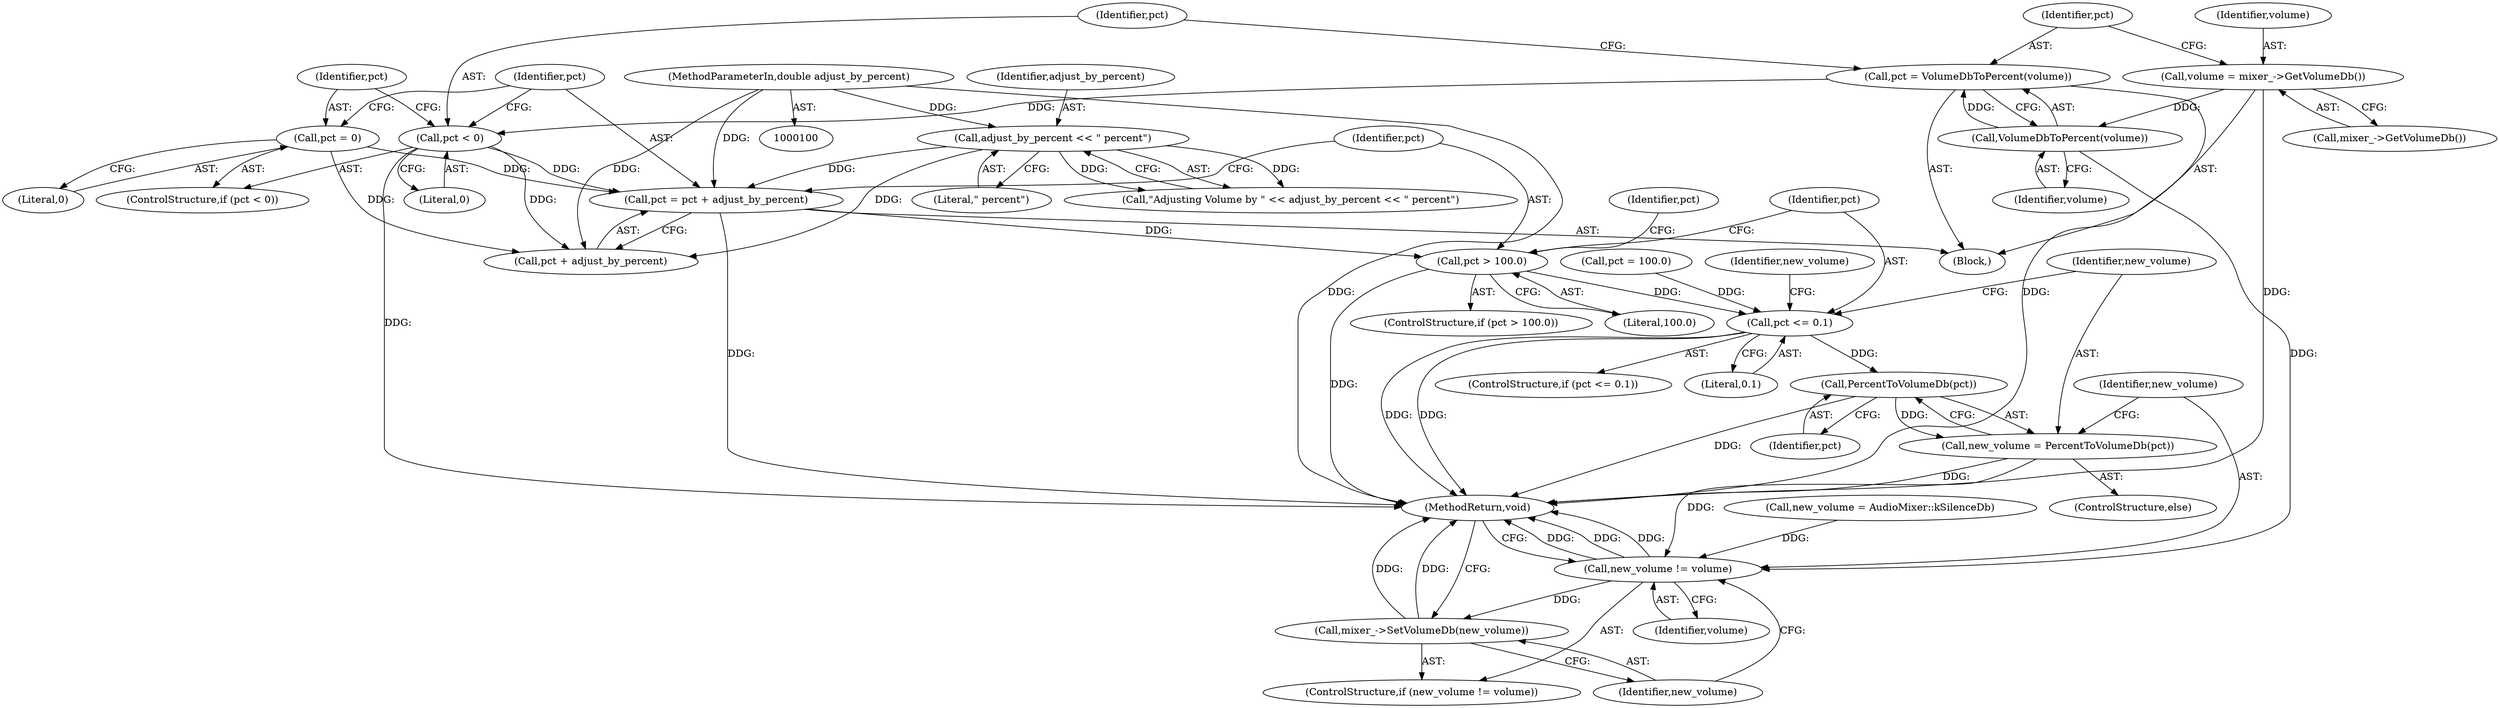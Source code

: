 digraph "0_Chrome_51dfe5e3b332bcea02fb4d4c7493ae841106dd9b@integer" {
"1000131" [label="(Call,pct = pct + adjust_by_percent)"];
"1000125" [label="(Call,pct < 0)"];
"1000120" [label="(Call,pct = VolumeDbToPercent(volume))"];
"1000122" [label="(Call,VolumeDbToPercent(volume))"];
"1000116" [label="(Call,volume = mixer_->GetVolumeDb())"];
"1000128" [label="(Call,pct = 0)"];
"1000112" [label="(Call,adjust_by_percent << \" percent\")"];
"1000101" [label="(MethodParameterIn,double adjust_by_percent)"];
"1000137" [label="(Call,pct > 100.0)"];
"1000145" [label="(Call,pct <= 0.1)"];
"1000154" [label="(Call,PercentToVolumeDb(pct))"];
"1000152" [label="(Call,new_volume = PercentToVolumeDb(pct))"];
"1000157" [label="(Call,new_volume != volume)"];
"1000160" [label="(Call,mixer_->SetVolumeDb(new_volume))"];
"1000151" [label="(ControlStructure,else)"];
"1000122" [label="(Call,VolumeDbToPercent(volume))"];
"1000117" [label="(Identifier,volume)"];
"1000155" [label="(Identifier,pct)"];
"1000154" [label="(Call,PercentToVolumeDb(pct))"];
"1000141" [label="(Identifier,pct)"];
"1000162" [label="(MethodReturn,void)"];
"1000161" [label="(Identifier,new_volume)"];
"1000116" [label="(Call,volume = mixer_->GetVolumeDb())"];
"1000118" [label="(Call,mixer_->GetVolumeDb())"];
"1000128" [label="(Call,pct = 0)"];
"1000160" [label="(Call,mixer_->SetVolumeDb(new_volume))"];
"1000159" [label="(Identifier,volume)"];
"1000136" [label="(ControlStructure,if (pct > 100.0))"];
"1000133" [label="(Call,pct + adjust_by_percent)"];
"1000121" [label="(Identifier,pct)"];
"1000139" [label="(Literal,100.0)"];
"1000110" [label="(Call,\"Adjusting Volume by \" << adjust_by_percent << \" percent\")"];
"1000140" [label="(Call,pct = 100.0)"];
"1000144" [label="(ControlStructure,if (pct <= 0.1))"];
"1000131" [label="(Call,pct = pct + adjust_by_percent)"];
"1000120" [label="(Call,pct = VolumeDbToPercent(volume))"];
"1000153" [label="(Identifier,new_volume)"];
"1000102" [label="(Block,)"];
"1000130" [label="(Literal,0)"];
"1000112" [label="(Call,adjust_by_percent << \" percent\")"];
"1000114" [label="(Literal,\" percent\")"];
"1000137" [label="(Call,pct > 100.0)"];
"1000125" [label="(Call,pct < 0)"];
"1000157" [label="(Call,new_volume != volume)"];
"1000156" [label="(ControlStructure,if (new_volume != volume))"];
"1000147" [label="(Literal,0.1)"];
"1000138" [label="(Identifier,pct)"];
"1000101" [label="(MethodParameterIn,double adjust_by_percent)"];
"1000145" [label="(Call,pct <= 0.1)"];
"1000152" [label="(Call,new_volume = PercentToVolumeDb(pct))"];
"1000126" [label="(Identifier,pct)"];
"1000113" [label="(Identifier,adjust_by_percent)"];
"1000123" [label="(Identifier,volume)"];
"1000149" [label="(Identifier,new_volume)"];
"1000124" [label="(ControlStructure,if (pct < 0))"];
"1000158" [label="(Identifier,new_volume)"];
"1000127" [label="(Literal,0)"];
"1000129" [label="(Identifier,pct)"];
"1000146" [label="(Identifier,pct)"];
"1000148" [label="(Call,new_volume = AudioMixer::kSilenceDb)"];
"1000132" [label="(Identifier,pct)"];
"1000131" -> "1000102"  [label="AST: "];
"1000131" -> "1000133"  [label="CFG: "];
"1000132" -> "1000131"  [label="AST: "];
"1000133" -> "1000131"  [label="AST: "];
"1000138" -> "1000131"  [label="CFG: "];
"1000131" -> "1000162"  [label="DDG: "];
"1000125" -> "1000131"  [label="DDG: "];
"1000128" -> "1000131"  [label="DDG: "];
"1000112" -> "1000131"  [label="DDG: "];
"1000101" -> "1000131"  [label="DDG: "];
"1000131" -> "1000137"  [label="DDG: "];
"1000125" -> "1000124"  [label="AST: "];
"1000125" -> "1000127"  [label="CFG: "];
"1000126" -> "1000125"  [label="AST: "];
"1000127" -> "1000125"  [label="AST: "];
"1000129" -> "1000125"  [label="CFG: "];
"1000132" -> "1000125"  [label="CFG: "];
"1000125" -> "1000162"  [label="DDG: "];
"1000120" -> "1000125"  [label="DDG: "];
"1000125" -> "1000133"  [label="DDG: "];
"1000120" -> "1000102"  [label="AST: "];
"1000120" -> "1000122"  [label="CFG: "];
"1000121" -> "1000120"  [label="AST: "];
"1000122" -> "1000120"  [label="AST: "];
"1000126" -> "1000120"  [label="CFG: "];
"1000120" -> "1000162"  [label="DDG: "];
"1000122" -> "1000120"  [label="DDG: "];
"1000122" -> "1000123"  [label="CFG: "];
"1000123" -> "1000122"  [label="AST: "];
"1000116" -> "1000122"  [label="DDG: "];
"1000122" -> "1000157"  [label="DDG: "];
"1000116" -> "1000102"  [label="AST: "];
"1000116" -> "1000118"  [label="CFG: "];
"1000117" -> "1000116"  [label="AST: "];
"1000118" -> "1000116"  [label="AST: "];
"1000121" -> "1000116"  [label="CFG: "];
"1000116" -> "1000162"  [label="DDG: "];
"1000128" -> "1000124"  [label="AST: "];
"1000128" -> "1000130"  [label="CFG: "];
"1000129" -> "1000128"  [label="AST: "];
"1000130" -> "1000128"  [label="AST: "];
"1000132" -> "1000128"  [label="CFG: "];
"1000128" -> "1000133"  [label="DDG: "];
"1000112" -> "1000110"  [label="AST: "];
"1000112" -> "1000114"  [label="CFG: "];
"1000113" -> "1000112"  [label="AST: "];
"1000114" -> "1000112"  [label="AST: "];
"1000110" -> "1000112"  [label="CFG: "];
"1000112" -> "1000110"  [label="DDG: "];
"1000112" -> "1000110"  [label="DDG: "];
"1000101" -> "1000112"  [label="DDG: "];
"1000112" -> "1000133"  [label="DDG: "];
"1000101" -> "1000100"  [label="AST: "];
"1000101" -> "1000162"  [label="DDG: "];
"1000101" -> "1000133"  [label="DDG: "];
"1000137" -> "1000136"  [label="AST: "];
"1000137" -> "1000139"  [label="CFG: "];
"1000138" -> "1000137"  [label="AST: "];
"1000139" -> "1000137"  [label="AST: "];
"1000141" -> "1000137"  [label="CFG: "];
"1000146" -> "1000137"  [label="CFG: "];
"1000137" -> "1000162"  [label="DDG: "];
"1000137" -> "1000145"  [label="DDG: "];
"1000145" -> "1000144"  [label="AST: "];
"1000145" -> "1000147"  [label="CFG: "];
"1000146" -> "1000145"  [label="AST: "];
"1000147" -> "1000145"  [label="AST: "];
"1000149" -> "1000145"  [label="CFG: "];
"1000153" -> "1000145"  [label="CFG: "];
"1000145" -> "1000162"  [label="DDG: "];
"1000145" -> "1000162"  [label="DDG: "];
"1000140" -> "1000145"  [label="DDG: "];
"1000145" -> "1000154"  [label="DDG: "];
"1000154" -> "1000152"  [label="AST: "];
"1000154" -> "1000155"  [label="CFG: "];
"1000155" -> "1000154"  [label="AST: "];
"1000152" -> "1000154"  [label="CFG: "];
"1000154" -> "1000162"  [label="DDG: "];
"1000154" -> "1000152"  [label="DDG: "];
"1000152" -> "1000151"  [label="AST: "];
"1000153" -> "1000152"  [label="AST: "];
"1000158" -> "1000152"  [label="CFG: "];
"1000152" -> "1000162"  [label="DDG: "];
"1000152" -> "1000157"  [label="DDG: "];
"1000157" -> "1000156"  [label="AST: "];
"1000157" -> "1000159"  [label="CFG: "];
"1000158" -> "1000157"  [label="AST: "];
"1000159" -> "1000157"  [label="AST: "];
"1000161" -> "1000157"  [label="CFG: "];
"1000162" -> "1000157"  [label="CFG: "];
"1000157" -> "1000162"  [label="DDG: "];
"1000157" -> "1000162"  [label="DDG: "];
"1000157" -> "1000162"  [label="DDG: "];
"1000148" -> "1000157"  [label="DDG: "];
"1000157" -> "1000160"  [label="DDG: "];
"1000160" -> "1000156"  [label="AST: "];
"1000160" -> "1000161"  [label="CFG: "];
"1000161" -> "1000160"  [label="AST: "];
"1000162" -> "1000160"  [label="CFG: "];
"1000160" -> "1000162"  [label="DDG: "];
"1000160" -> "1000162"  [label="DDG: "];
}
